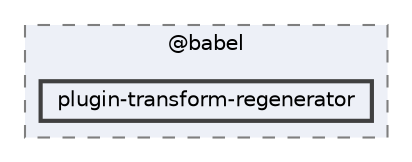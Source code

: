 digraph "pkiclassroomrescheduler/src/main/frontend/node_modules/@babel/plugin-transform-regenerator"
{
 // LATEX_PDF_SIZE
  bgcolor="transparent";
  edge [fontname=Helvetica,fontsize=10,labelfontname=Helvetica,labelfontsize=10];
  node [fontname=Helvetica,fontsize=10,shape=box,height=0.2,width=0.4];
  compound=true
  subgraph clusterdir_bc8070c8b402176472541bb6f0cba6df {
    graph [ bgcolor="#edf0f7", pencolor="grey50", label="@babel", fontname=Helvetica,fontsize=10 style="filled,dashed", URL="dir_bc8070c8b402176472541bb6f0cba6df.html",tooltip=""]
  dir_6db3993e2b89097ef62e6a4b56d69951 [label="plugin-transform-regenerator", fillcolor="#edf0f7", color="grey25", style="filled,bold", URL="dir_6db3993e2b89097ef62e6a4b56d69951.html",tooltip=""];
  }
}
